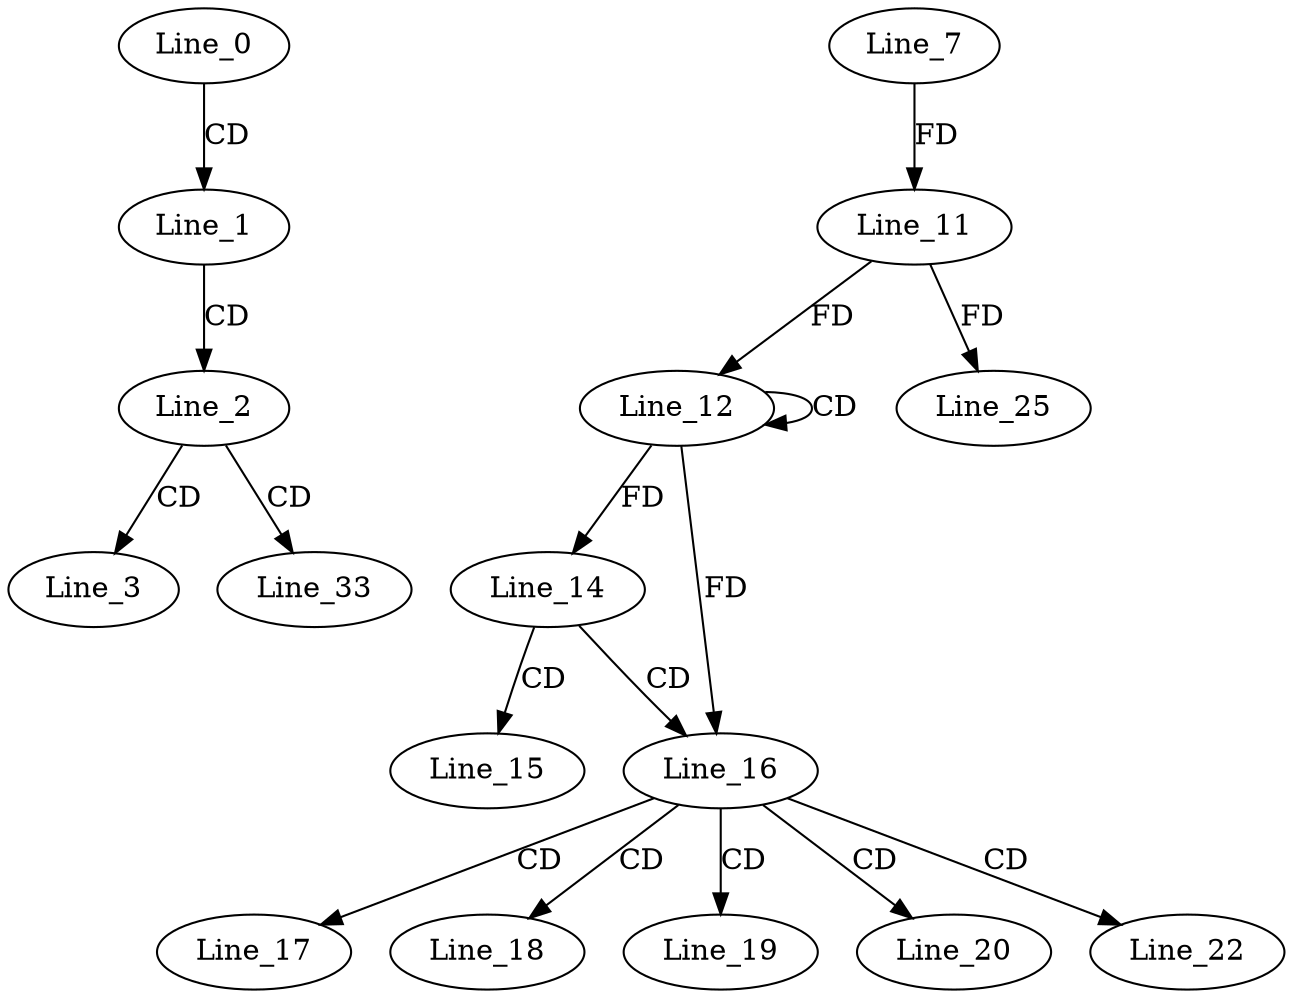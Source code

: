 digraph G {
  Line_0;
  Line_1;
  Line_2;
  Line_3;
  Line_7;
  Line_11;
  Line_12;
  Line_12;
  Line_11;
  Line_14;
  Line_15;
  Line_16;
  Line_16;
  Line_17;
  Line_18;
  Line_19;
  Line_20;
  Line_22;
  Line_25;
  Line_33;
  Line_0 -> Line_1 [ label="CD" ];
  Line_1 -> Line_2 [ label="CD" ];
  Line_2 -> Line_3 [ label="CD" ];
  Line_7 -> Line_11 [ label="FD" ];
  Line_12 -> Line_12 [ label="CD" ];
  Line_11 -> Line_12 [ label="FD" ];
  Line_12 -> Line_14 [ label="FD" ];
  Line_14 -> Line_15 [ label="CD" ];
  Line_14 -> Line_16 [ label="CD" ];
  Line_12 -> Line_16 [ label="FD" ];
  Line_16 -> Line_17 [ label="CD" ];
  Line_16 -> Line_18 [ label="CD" ];
  Line_16 -> Line_19 [ label="CD" ];
  Line_16 -> Line_20 [ label="CD" ];
  Line_16 -> Line_22 [ label="CD" ];
  Line_11 -> Line_25 [ label="FD" ];
  Line_2 -> Line_33 [ label="CD" ];
}
